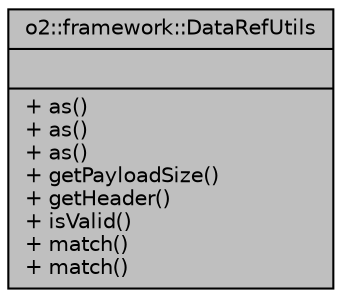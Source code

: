 digraph "o2::framework::DataRefUtils"
{
 // INTERACTIVE_SVG=YES
  bgcolor="transparent";
  edge [fontname="Helvetica",fontsize="10",labelfontname="Helvetica",labelfontsize="10"];
  node [fontname="Helvetica",fontsize="10",shape=record];
  Node1 [label="{o2::framework::DataRefUtils\n||+ as()\l+ as()\l+ as()\l+ getPayloadSize()\l+ getHeader()\l+ isValid()\l+ match()\l+ match()\l}",height=0.2,width=0.4,color="black", fillcolor="grey75", style="filled", fontcolor="black"];
}
